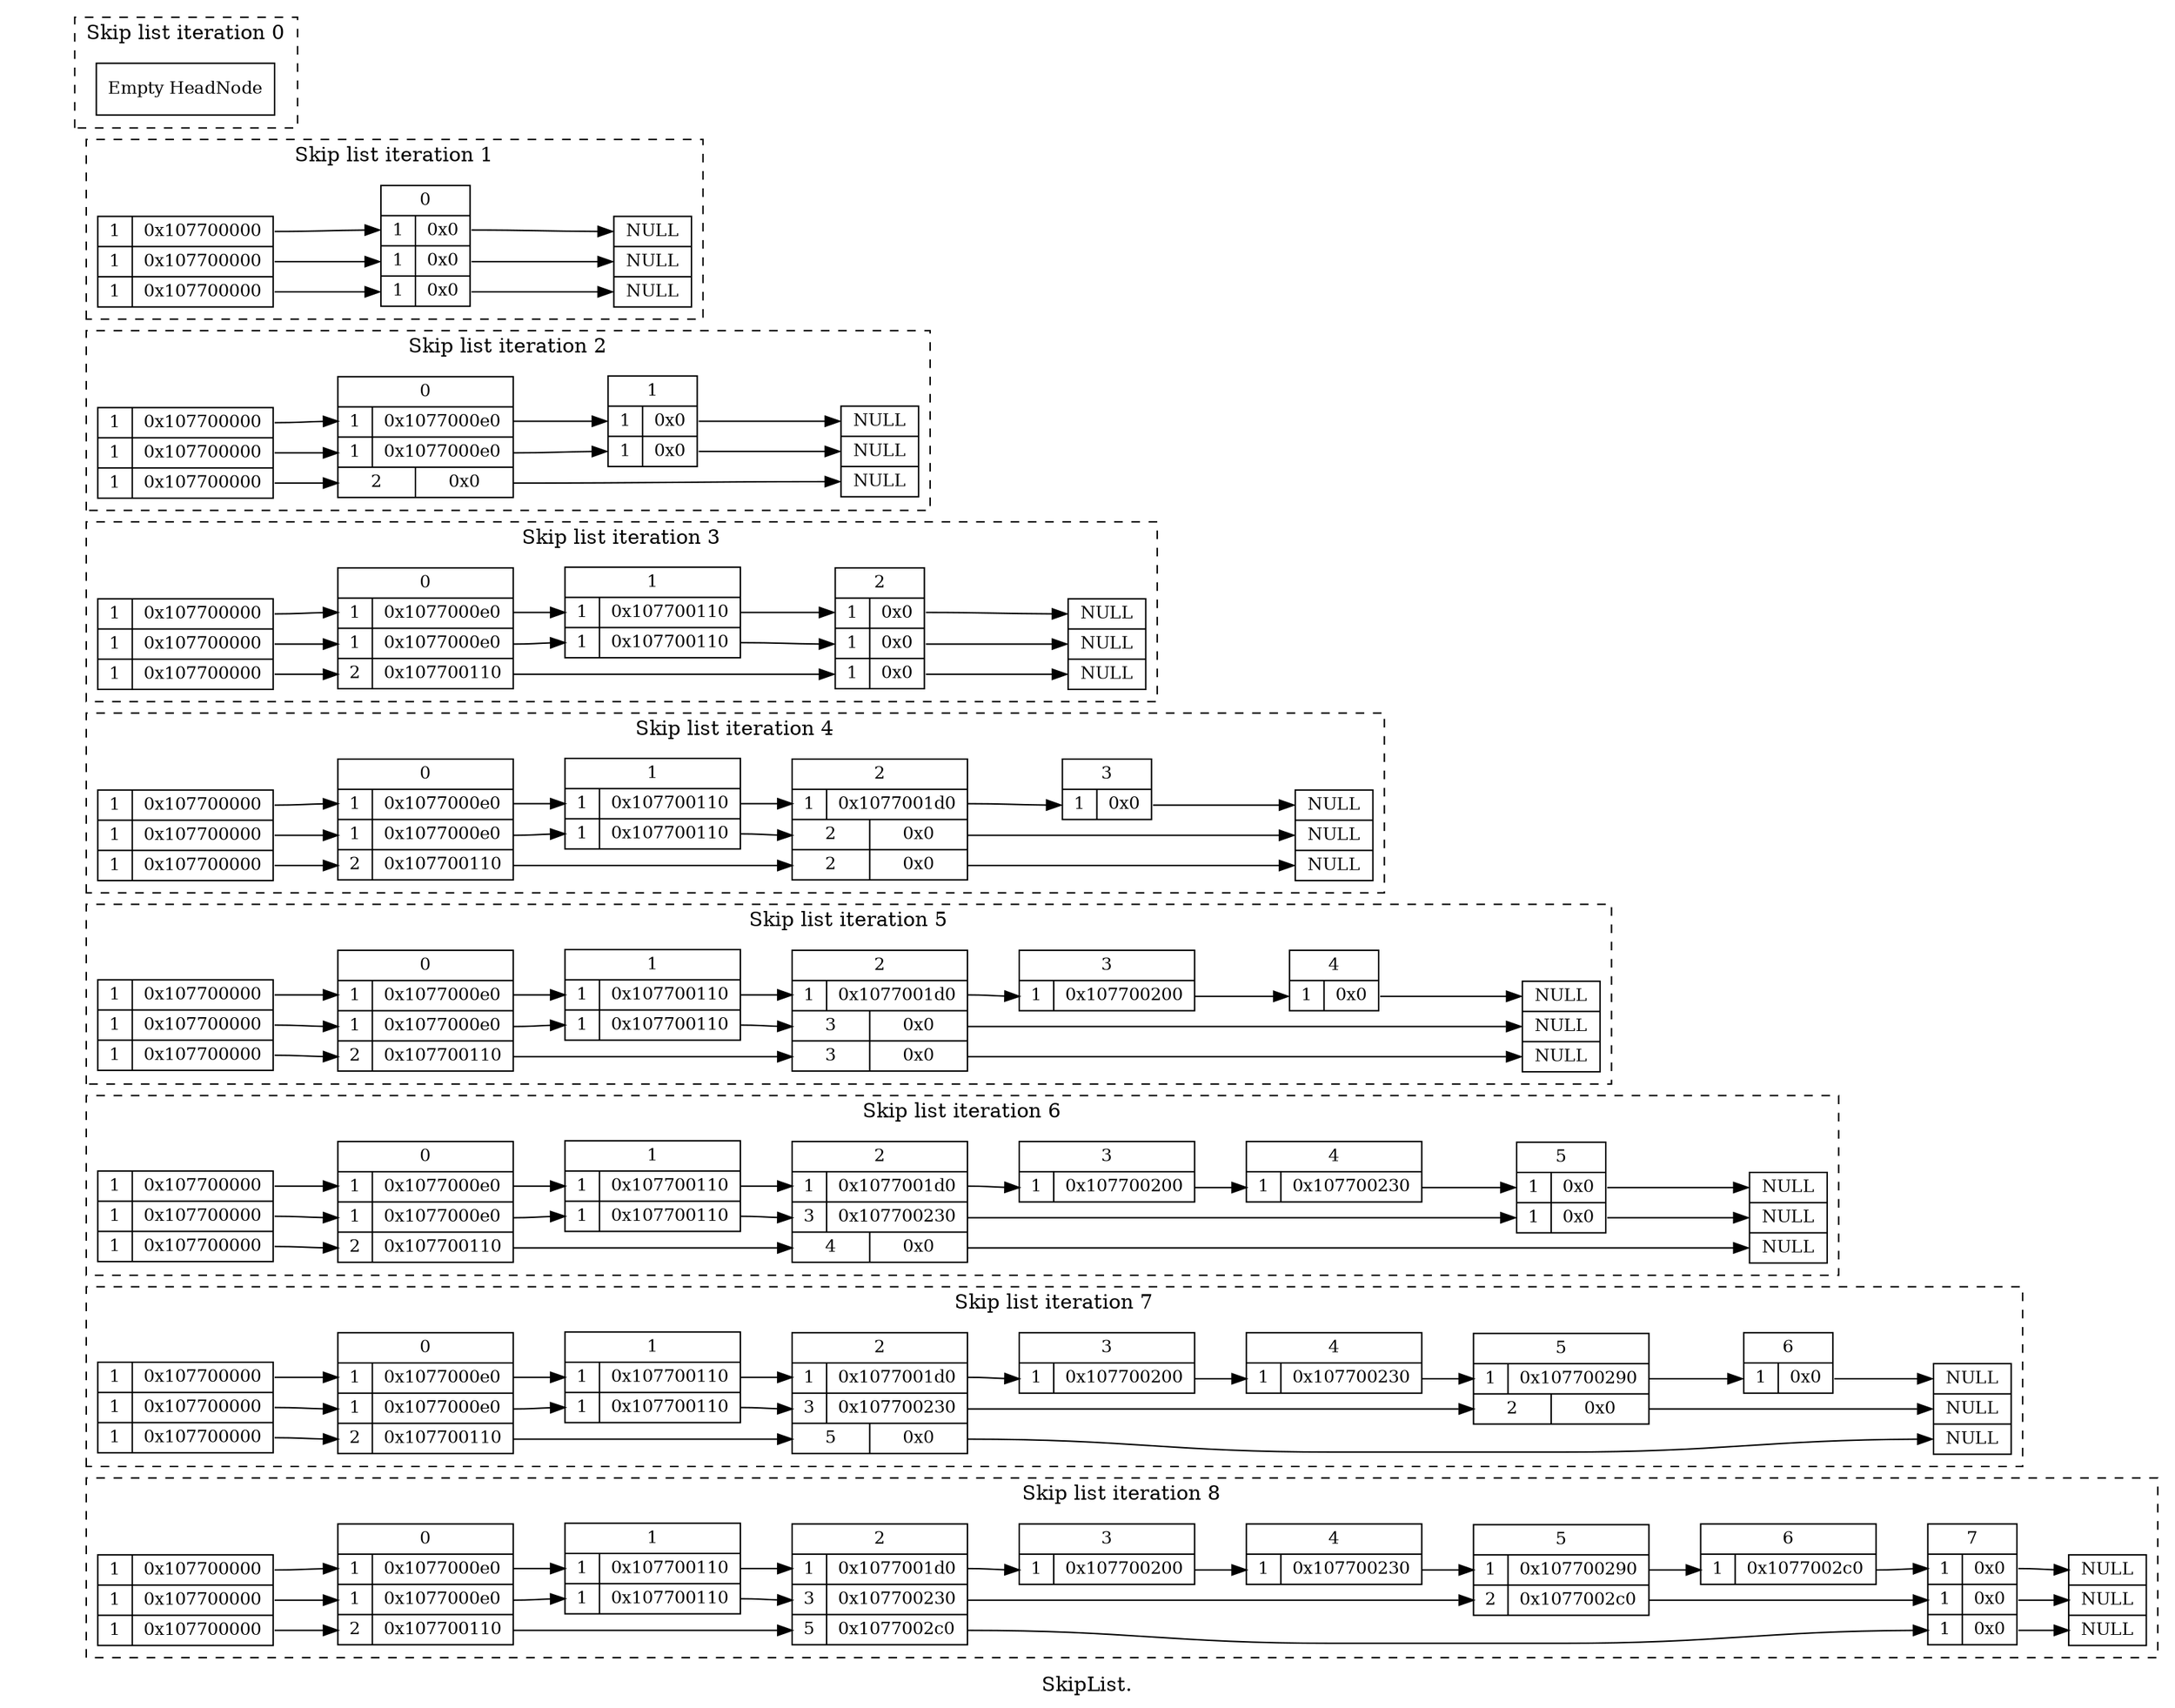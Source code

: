 # doc_insert
digraph SkipList {
label = "SkipList."
graph [rankdir = "LR"];
node [fontsize = "12" shape = "ellipse"];
edge [];

subgraph cluster0 {
style=dashed
label="Skip list iteration 0"
"HeadNode0" [
label = "Empty HeadNode"
shape = "record"
];
}

subgraph cluster1 {
style=dashed
label="Skip list iteration 1"
"HeadNode1" [
label = "{ 1 | <f0> 0x107700000} | { 1 | <f1> 0x107700000} | { 1 | <f2> 0x107700000}"
shape = "record"
];
"node10x0" [label = "<w1> NULL | <w2> NULL | <w3> NULL" shape = "record"];
"HeadNode1":f0 -> "node10x107700000":w1 [];
"HeadNode1":f1 -> "node10x107700000":w2 [];
"HeadNode1":f2 -> "node10x107700000":w3 [];
"node10x107700000" [
label = "<f0> 0 | { <w1> 1 | <f1> 0x0 } | { <w2> 1 | <f2> 0x0 } | { <w3> 1 | <f3> 0x0 }"
shape = "record"
];
"node10x107700000":f1 -> "node10x0":w1 [];
"node10x107700000":f2 -> "node10x0":w2 [];
"node10x107700000":f3 -> "node10x0":w3 [];
}

subgraph cluster2 {
style=dashed
label="Skip list iteration 2"
"HeadNode2" [
label = "{ 1 | <f0> 0x107700000} | { 1 | <f1> 0x107700000} | { 1 | <f2> 0x107700000}"
shape = "record"
];
"node20x0" [label = "<w1> NULL | <w2> NULL | <w3> NULL" shape = "record"];
"HeadNode2":f0 -> "node20x107700000":w1 [];
"HeadNode2":f1 -> "node20x107700000":w2 [];
"HeadNode2":f2 -> "node20x107700000":w3 [];
"node20x107700000" [
label = "<f0> 0 | { <w1> 1 | <f1> 0x1077000e0 } | { <w2> 1 | <f2> 0x1077000e0 } | { <w3> 2 | <f3> 0x0 }"
shape = "record"
];
"node20x107700000":f1 -> "node20x1077000e0":w1 [];
"node20x107700000":f2 -> "node20x1077000e0":w2 [];
"node20x107700000":f3 -> "node20x0":w3 [];
"node20x1077000e0" [
label = "<f0> 1 | { <w1> 1 | <f1> 0x0 } | { <w2> 1 | <f2> 0x0 }"
shape = "record"
];
"node20x1077000e0":f1 -> "node20x0":w1 [];
"node20x1077000e0":f2 -> "node20x0":w2 [];
}

subgraph cluster3 {
style=dashed
label="Skip list iteration 3"
"HeadNode3" [
label = "{ 1 | <f0> 0x107700000} | { 1 | <f1> 0x107700000} | { 1 | <f2> 0x107700000}"
shape = "record"
];
"node30x0" [label = "<w1> NULL | <w2> NULL | <w3> NULL" shape = "record"];
"HeadNode3":f0 -> "node30x107700000":w1 [];
"HeadNode3":f1 -> "node30x107700000":w2 [];
"HeadNode3":f2 -> "node30x107700000":w3 [];
"node30x107700000" [
label = "<f0> 0 | { <w1> 1 | <f1> 0x1077000e0 } | { <w2> 1 | <f2> 0x1077000e0 } | { <w3> 2 | <f3> 0x107700110 }"
shape = "record"
];
"node30x107700000":f1 -> "node30x1077000e0":w1 [];
"node30x107700000":f2 -> "node30x1077000e0":w2 [];
"node30x107700000":f3 -> "node30x107700110":w3 [];
"node30x1077000e0" [
label = "<f0> 1 | { <w1> 1 | <f1> 0x107700110 } | { <w2> 1 | <f2> 0x107700110 }"
shape = "record"
];
"node30x1077000e0":f1 -> "node30x107700110":w1 [];
"node30x1077000e0":f2 -> "node30x107700110":w2 [];
"node30x107700110" [
label = "<f0> 2 | { <w1> 1 | <f1> 0x0 } | { <w2> 1 | <f2> 0x0 } | { <w3> 1 | <f3> 0x0 }"
shape = "record"
];
"node30x107700110":f1 -> "node30x0":w1 [];
"node30x107700110":f2 -> "node30x0":w2 [];
"node30x107700110":f3 -> "node30x0":w3 [];
}

subgraph cluster4 {
style=dashed
label="Skip list iteration 4"
"HeadNode4" [
label = "{ 1 | <f0> 0x107700000} | { 1 | <f1> 0x107700000} | { 1 | <f2> 0x107700000}"
shape = "record"
];
"node40x0" [label = "<w1> NULL | <w2> NULL | <w3> NULL" shape = "record"];
"HeadNode4":f0 -> "node40x107700000":w1 [];
"HeadNode4":f1 -> "node40x107700000":w2 [];
"HeadNode4":f2 -> "node40x107700000":w3 [];
"node40x107700000" [
label = "<f0> 0 | { <w1> 1 | <f1> 0x1077000e0 } | { <w2> 1 | <f2> 0x1077000e0 } | { <w3> 2 | <f3> 0x107700110 }"
shape = "record"
];
"node40x107700000":f1 -> "node40x1077000e0":w1 [];
"node40x107700000":f2 -> "node40x1077000e0":w2 [];
"node40x107700000":f3 -> "node40x107700110":w3 [];
"node40x1077000e0" [
label = "<f0> 1 | { <w1> 1 | <f1> 0x107700110 } | { <w2> 1 | <f2> 0x107700110 }"
shape = "record"
];
"node40x1077000e0":f1 -> "node40x107700110":w1 [];
"node40x1077000e0":f2 -> "node40x107700110":w2 [];
"node40x107700110" [
label = "<f0> 2 | { <w1> 1 | <f1> 0x1077001d0 } | { <w2> 2 | <f2> 0x0 } | { <w3> 2 | <f3> 0x0 }"
shape = "record"
];
"node40x107700110":f1 -> "node40x1077001d0":w1 [];
"node40x107700110":f2 -> "node40x0":w2 [];
"node40x107700110":f3 -> "node40x0":w3 [];
"node40x1077001d0" [
label = "<f0> 3 | { <w1> 1 | <f1> 0x0 }"
shape = "record"
];
"node40x1077001d0":f1 -> "node40x0":w1 [];
}

subgraph cluster5 {
style=dashed
label="Skip list iteration 5"
"HeadNode5" [
label = "{ 1 | <f0> 0x107700000} | { 1 | <f1> 0x107700000} | { 1 | <f2> 0x107700000}"
shape = "record"
];
"node50x0" [label = "<w1> NULL | <w2> NULL | <w3> NULL" shape = "record"];
"HeadNode5":f0 -> "node50x107700000":w1 [];
"HeadNode5":f1 -> "node50x107700000":w2 [];
"HeadNode5":f2 -> "node50x107700000":w3 [];
"node50x107700000" [
label = "<f0> 0 | { <w1> 1 | <f1> 0x1077000e0 } | { <w2> 1 | <f2> 0x1077000e0 } | { <w3> 2 | <f3> 0x107700110 }"
shape = "record"
];
"node50x107700000":f1 -> "node50x1077000e0":w1 [];
"node50x107700000":f2 -> "node50x1077000e0":w2 [];
"node50x107700000":f3 -> "node50x107700110":w3 [];
"node50x1077000e0" [
label = "<f0> 1 | { <w1> 1 | <f1> 0x107700110 } | { <w2> 1 | <f2> 0x107700110 }"
shape = "record"
];
"node50x1077000e0":f1 -> "node50x107700110":w1 [];
"node50x1077000e0":f2 -> "node50x107700110":w2 [];
"node50x107700110" [
label = "<f0> 2 | { <w1> 1 | <f1> 0x1077001d0 } | { <w2> 3 | <f2> 0x0 } | { <w3> 3 | <f3> 0x0 }"
shape = "record"
];
"node50x107700110":f1 -> "node50x1077001d0":w1 [];
"node50x107700110":f2 -> "node50x0":w2 [];
"node50x107700110":f3 -> "node50x0":w3 [];
"node50x1077001d0" [
label = "<f0> 3 | { <w1> 1 | <f1> 0x107700200 }"
shape = "record"
];
"node50x1077001d0":f1 -> "node50x107700200":w1 [];
"node50x107700200" [
label = "<f0> 4 | { <w1> 1 | <f1> 0x0 }"
shape = "record"
];
"node50x107700200":f1 -> "node50x0":w1 [];
}

subgraph cluster6 {
style=dashed
label="Skip list iteration 6"
"HeadNode6" [
label = "{ 1 | <f0> 0x107700000} | { 1 | <f1> 0x107700000} | { 1 | <f2> 0x107700000}"
shape = "record"
];
"node60x0" [label = "<w1> NULL | <w2> NULL | <w3> NULL" shape = "record"];
"HeadNode6":f0 -> "node60x107700000":w1 [];
"HeadNode6":f1 -> "node60x107700000":w2 [];
"HeadNode6":f2 -> "node60x107700000":w3 [];
"node60x107700000" [
label = "<f0> 0 | { <w1> 1 | <f1> 0x1077000e0 } | { <w2> 1 | <f2> 0x1077000e0 } | { <w3> 2 | <f3> 0x107700110 }"
shape = "record"
];
"node60x107700000":f1 -> "node60x1077000e0":w1 [];
"node60x107700000":f2 -> "node60x1077000e0":w2 [];
"node60x107700000":f3 -> "node60x107700110":w3 [];
"node60x1077000e0" [
label = "<f0> 1 | { <w1> 1 | <f1> 0x107700110 } | { <w2> 1 | <f2> 0x107700110 }"
shape = "record"
];
"node60x1077000e0":f1 -> "node60x107700110":w1 [];
"node60x1077000e0":f2 -> "node60x107700110":w2 [];
"node60x107700110" [
label = "<f0> 2 | { <w1> 1 | <f1> 0x1077001d0 } | { <w2> 3 | <f2> 0x107700230 } | { <w3> 4 | <f3> 0x0 }"
shape = "record"
];
"node60x107700110":f1 -> "node60x1077001d0":w1 [];
"node60x107700110":f2 -> "node60x107700230":w2 [];
"node60x107700110":f3 -> "node60x0":w3 [];
"node60x1077001d0" [
label = "<f0> 3 | { <w1> 1 | <f1> 0x107700200 }"
shape = "record"
];
"node60x1077001d0":f1 -> "node60x107700200":w1 [];
"node60x107700200" [
label = "<f0> 4 | { <w1> 1 | <f1> 0x107700230 }"
shape = "record"
];
"node60x107700200":f1 -> "node60x107700230":w1 [];
"node60x107700230" [
label = "<f0> 5 | { <w1> 1 | <f1> 0x0 } | { <w2> 1 | <f2> 0x0 }"
shape = "record"
];
"node60x107700230":f1 -> "node60x0":w1 [];
"node60x107700230":f2 -> "node60x0":w2 [];
}

subgraph cluster7 {
style=dashed
label="Skip list iteration 7"
"HeadNode7" [
label = "{ 1 | <f0> 0x107700000} | { 1 | <f1> 0x107700000} | { 1 | <f2> 0x107700000}"
shape = "record"
];
"node70x0" [label = "<w1> NULL | <w2> NULL | <w3> NULL" shape = "record"];
"HeadNode7":f0 -> "node70x107700000":w1 [];
"HeadNode7":f1 -> "node70x107700000":w2 [];
"HeadNode7":f2 -> "node70x107700000":w3 [];
"node70x107700000" [
label = "<f0> 0 | { <w1> 1 | <f1> 0x1077000e0 } | { <w2> 1 | <f2> 0x1077000e0 } | { <w3> 2 | <f3> 0x107700110 }"
shape = "record"
];
"node70x107700000":f1 -> "node70x1077000e0":w1 [];
"node70x107700000":f2 -> "node70x1077000e0":w2 [];
"node70x107700000":f3 -> "node70x107700110":w3 [];
"node70x1077000e0" [
label = "<f0> 1 | { <w1> 1 | <f1> 0x107700110 } | { <w2> 1 | <f2> 0x107700110 }"
shape = "record"
];
"node70x1077000e0":f1 -> "node70x107700110":w1 [];
"node70x1077000e0":f2 -> "node70x107700110":w2 [];
"node70x107700110" [
label = "<f0> 2 | { <w1> 1 | <f1> 0x1077001d0 } | { <w2> 3 | <f2> 0x107700230 } | { <w3> 5 | <f3> 0x0 }"
shape = "record"
];
"node70x107700110":f1 -> "node70x1077001d0":w1 [];
"node70x107700110":f2 -> "node70x107700230":w2 [];
"node70x107700110":f3 -> "node70x0":w3 [];
"node70x1077001d0" [
label = "<f0> 3 | { <w1> 1 | <f1> 0x107700200 }"
shape = "record"
];
"node70x1077001d0":f1 -> "node70x107700200":w1 [];
"node70x107700200" [
label = "<f0> 4 | { <w1> 1 | <f1> 0x107700230 }"
shape = "record"
];
"node70x107700200":f1 -> "node70x107700230":w1 [];
"node70x107700230" [
label = "<f0> 5 | { <w1> 1 | <f1> 0x107700290 } | { <w2> 2 | <f2> 0x0 }"
shape = "record"
];
"node70x107700230":f1 -> "node70x107700290":w1 [];
"node70x107700230":f2 -> "node70x0":w2 [];
"node70x107700290" [
label = "<f0> 6 | { <w1> 1 | <f1> 0x0 }"
shape = "record"
];
"node70x107700290":f1 -> "node70x0":w1 [];
}

subgraph cluster8 {
style=dashed
label="Skip list iteration 8"
"HeadNode8" [
label = "{ 1 | <f0> 0x107700000} | { 1 | <f1> 0x107700000} | { 1 | <f2> 0x107700000}"
shape = "record"
];
"node80x0" [label = "<w1> NULL | <w2> NULL | <w3> NULL" shape = "record"];
"HeadNode8":f0 -> "node80x107700000":w1 [];
"HeadNode8":f1 -> "node80x107700000":w2 [];
"HeadNode8":f2 -> "node80x107700000":w3 [];
"node80x107700000" [
label = "<f0> 0 | { <w1> 1 | <f1> 0x1077000e0 } | { <w2> 1 | <f2> 0x1077000e0 } | { <w3> 2 | <f3> 0x107700110 }"
shape = "record"
];
"node80x107700000":f1 -> "node80x1077000e0":w1 [];
"node80x107700000":f2 -> "node80x1077000e0":w2 [];
"node80x107700000":f3 -> "node80x107700110":w3 [];
"node80x1077000e0" [
label = "<f0> 1 | { <w1> 1 | <f1> 0x107700110 } | { <w2> 1 | <f2> 0x107700110 }"
shape = "record"
];
"node80x1077000e0":f1 -> "node80x107700110":w1 [];
"node80x1077000e0":f2 -> "node80x107700110":w2 [];
"node80x107700110" [
label = "<f0> 2 | { <w1> 1 | <f1> 0x1077001d0 } | { <w2> 3 | <f2> 0x107700230 } | { <w3> 5 | <f3> 0x1077002c0 }"
shape = "record"
];
"node80x107700110":f1 -> "node80x1077001d0":w1 [];
"node80x107700110":f2 -> "node80x107700230":w2 [];
"node80x107700110":f3 -> "node80x1077002c0":w3 [];
"node80x1077001d0" [
label = "<f0> 3 | { <w1> 1 | <f1> 0x107700200 }"
shape = "record"
];
"node80x1077001d0":f1 -> "node80x107700200":w1 [];
"node80x107700200" [
label = "<f0> 4 | { <w1> 1 | <f1> 0x107700230 }"
shape = "record"
];
"node80x107700200":f1 -> "node80x107700230":w1 [];
"node80x107700230" [
label = "<f0> 5 | { <w1> 1 | <f1> 0x107700290 } | { <w2> 2 | <f2> 0x1077002c0 }"
shape = "record"
];
"node80x107700230":f1 -> "node80x107700290":w1 [];
"node80x107700230":f2 -> "node80x1077002c0":w2 [];
"node80x107700290" [
label = "<f0> 6 | { <w1> 1 | <f1> 0x1077002c0 }"
shape = "record"
];
"node80x107700290":f1 -> "node80x1077002c0":w1 [];
"node80x1077002c0" [
label = "<f0> 7 | { <w1> 1 | <f1> 0x0 } | { <w2> 1 | <f2> 0x0 } | { <w3> 1 | <f3> 0x0 }"
shape = "record"
];
"node80x1077002c0":f1 -> "node80x0":w1 [];
"node80x1077002c0":f2 -> "node80x0":w2 [];
"node80x1077002c0":f3 -> "node80x0":w3 [];
}

node0 [shape=record, label = "<f0> | <f1> | <f2> | <f3> | <f4> | <f5> | <f6> | <f7> | <f8> | ", style=invis, width=0.01];
node0:f0 -> HeadNode0 [style=invis];
node0:f1 -> HeadNode1 [style=invis];
node0:f2 -> HeadNode2 [style=invis];
node0:f3 -> HeadNode3 [style=invis];
node0:f4 -> HeadNode4 [style=invis];
node0:f5 -> HeadNode5 [style=invis];
node0:f6 -> HeadNode6 [style=invis];
node0:f7 -> HeadNode7 [style=invis];
node0:f8 -> HeadNode8 [style=invis];
}
